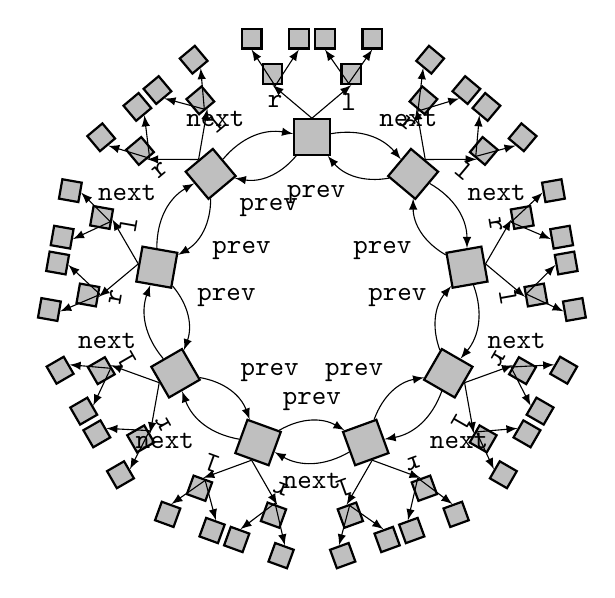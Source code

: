 \usetikzlibrary{calc,matrix,backgrounds,fit,shapes,arrows}
\begin{tikzpicture}[
  scale=1.0,
  transform shape,
  node distance=18mm,
%  >=stealth',
  >=latex,
  grow=up,
  edge from parent/.style={draw,->},
  edge from parent path={(\tikzparentnode.north) -- (\tikzchildnode.south)},
  level distance=8mm,
  level 1/.style={sibling distance=10mm},
  level 2/.style={sibling distance=6mm},
]

%  \path[use as bounding box] (-8mm,-3mm) rectangle (93mm,8mm);

  \tikzstyle{memnode}=[draw,rectangle,fill=lightgray,thick,minimum height=4.5mm, minimum width=4.5mm,inner sep=1mm,node distance=18mm,font=\tt]
  \tikzstyle{smallmemnode}=[draw,rectangle,fill=lightgray,thick,minimum height=2.5mm, minimum width=2.5mm,inner sep=1mm,node distance=18mm,font=\tt]
  \tikzstyle{memnodeblue}=[draw,rectangle,fill=blue!30,thick,minimum height=4.5mm, minimum width=4.5mm,inner sep=1mm,node distance=18mm,font=\tt]
  \tikzstyle{memnodepink}=[draw,rectangle,fill=red!30,thick,minimum height=4.5mm, minimum width=4.5mm,inner sep=1mm,node distance=18mm,font=\tt]
  \tikzstyle{memnodegreen}=[draw,rectangle,fill=green!60,thick,minimum height=4.5mm, minimum width=4.5mm,inner sep=1mm,node distance=18mm,font=\tt]
  \tikzstyle{memnodepurple}=[draw,rectangle,fill=purple!60,thick,minimum height=4.5mm, minimum width=4.5mm,inner sep=1mm,node distance=18mm,font=\tt]
  \tikzstyle{memnodeorange}=[draw,rectangle,fill=orange!60,thick,minimum height=4.5mm, minimum width=4.5mm,inner sep=1mm,node distance=18mm,font=\tt]

  % number of nodes on the circular list
  \def \n {9}


  \tikzstyle{nullnode}=[node distance=18mm,label=center:$\bot$]
  \tikzstyle{varnode}=[font=\tt]
  \tikzstyle{refnode}=[fill=lightgray!40,minimum height=4.5mm, minimum width=4.5mm,inner sep=1mm,font=\tt]

  \tikzstyle{pointer}=[draw,->,>=latex,bend left]
  \tikzstyle{ptrlab}=[above,font=\tt]
  \tikzstyle{nextptr}=[label={[label distance=0mm,font=\tt]90:next}]
  \tikzstyle{prevptr}=[label={[label distance=0mm,font=\tt]-90:prev}]

  \foreach \x in {1, ..., \n}
  {
    \begin{scope}
    [
      rotate=360/\n*\x
    ]
    \node[memnode] (q \x) at (0mm,20mm) {}
     child {node[smallmemnode] {} edge from parent node[right] {\texttt{l}}
       child {node[smallmemnode] {}}
       child {node[smallmemnode] {}} 
     }
     child {node[smallmemnode] {} edge from parent node[left] {\texttt{r}}
       child {node[smallmemnode] {}}
       child {node[smallmemnode] {}} 
     };

    %\node[smallmemnode] at (0mm,30mm) {};
    %\draw (q \x) -- +(0mm,10mm);
    \end{scope}
  }

  \foreach \x [evaluate=\x as \xprev using int(\x-1)] in {1, ..., \n}
  {
    \ifnum\x>1{
      \draw[pointer] (q \x) edge node[auto] {\texttt{next}} (q \xprev);
      \draw[pointer] (q \xprev) edge node[auto] {\texttt{prev}} (q \x);
    }\else{
      \draw[pointer] (q \x) edge node[auto] {\texttt{next}} (q \n);
      \draw[pointer] (q \n) edge node[yshift=-4mm] {\texttt{prev}} (q \x);
    }
    \fi
  }

\end{tikzpicture}
